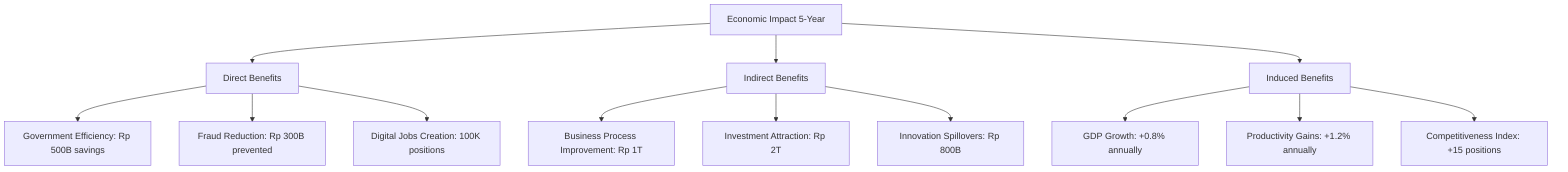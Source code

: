 graph TD
    A[Economic Impact 5-Year] --> B[Direct Benefits]
    A --> C[Indirect Benefits]
    A --> D[Induced Benefits]
    
    B --> B1[Government Efficiency: Rp 500B savings]
    B --> B2[Fraud Reduction: Rp 300B prevented]
    B --> B3[Digital Jobs Creation: 100K positions]
    
    C --> C1[Business Process Improvement: Rp 1T]
    C --> C2[Investment Attraction: Rp 2T]
    C --> C3[Innovation Spillovers: Rp 800B]
    
    D --> D1[GDP Growth: +0.8% annually]
    D --> D2[Productivity Gains: +1.2% annually]
    D --> D3[Competitiveness Index: +15 positions]